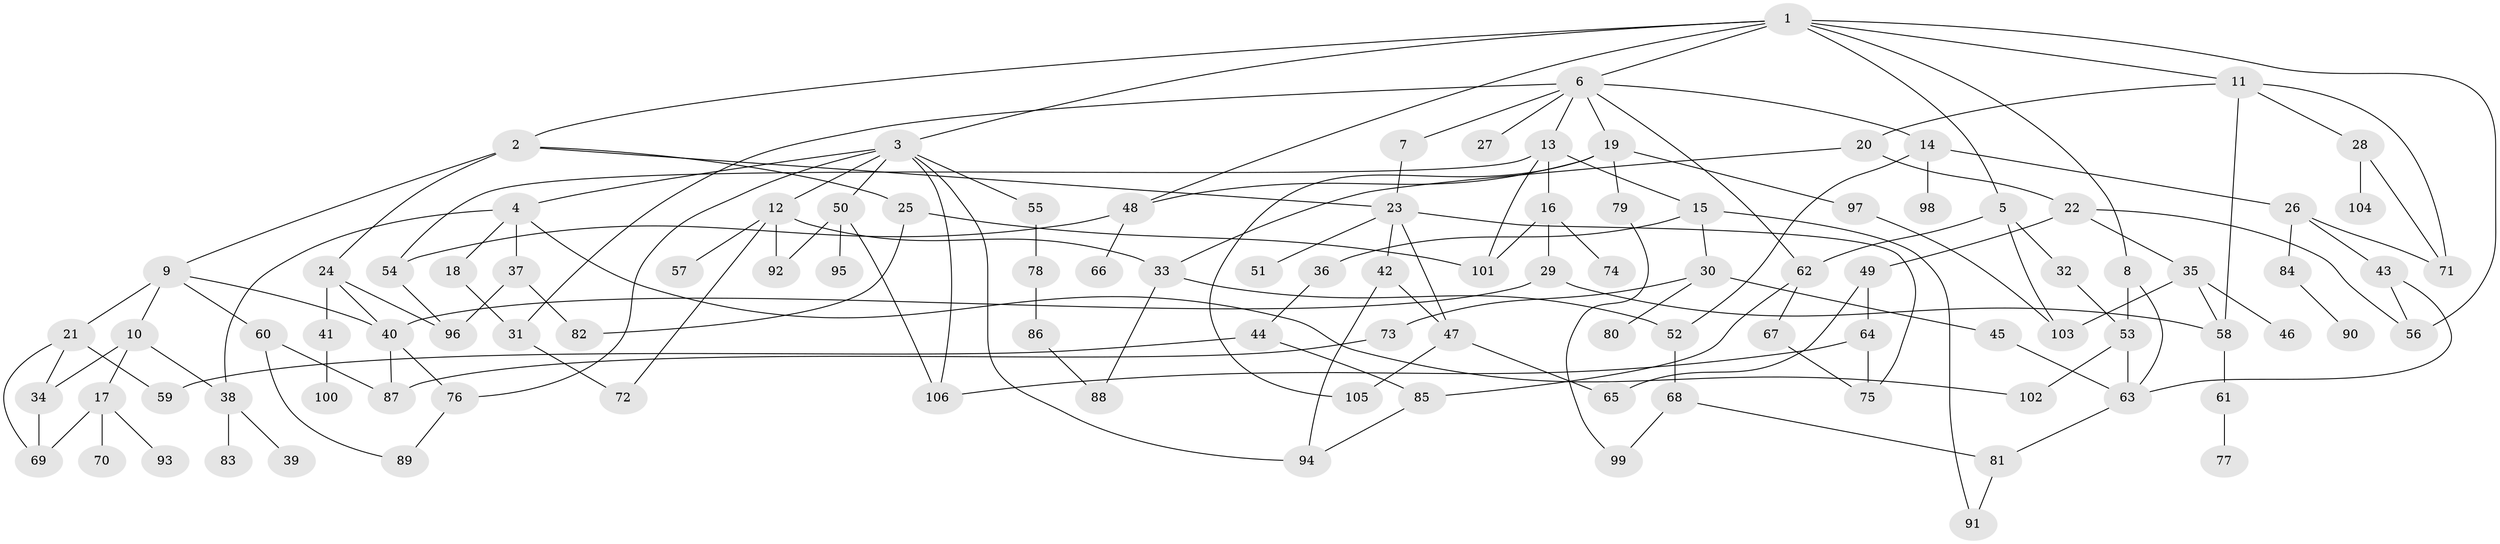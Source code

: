 // Generated by graph-tools (version 1.1) at 2025/10/02/27/25 16:10:54]
// undirected, 106 vertices, 157 edges
graph export_dot {
graph [start="1"]
  node [color=gray90,style=filled];
  1;
  2;
  3;
  4;
  5;
  6;
  7;
  8;
  9;
  10;
  11;
  12;
  13;
  14;
  15;
  16;
  17;
  18;
  19;
  20;
  21;
  22;
  23;
  24;
  25;
  26;
  27;
  28;
  29;
  30;
  31;
  32;
  33;
  34;
  35;
  36;
  37;
  38;
  39;
  40;
  41;
  42;
  43;
  44;
  45;
  46;
  47;
  48;
  49;
  50;
  51;
  52;
  53;
  54;
  55;
  56;
  57;
  58;
  59;
  60;
  61;
  62;
  63;
  64;
  65;
  66;
  67;
  68;
  69;
  70;
  71;
  72;
  73;
  74;
  75;
  76;
  77;
  78;
  79;
  80;
  81;
  82;
  83;
  84;
  85;
  86;
  87;
  88;
  89;
  90;
  91;
  92;
  93;
  94;
  95;
  96;
  97;
  98;
  99;
  100;
  101;
  102;
  103;
  104;
  105;
  106;
  1 -- 2;
  1 -- 3;
  1 -- 5;
  1 -- 6;
  1 -- 8;
  1 -- 11;
  1 -- 48;
  1 -- 56;
  2 -- 9;
  2 -- 23;
  2 -- 24;
  2 -- 25;
  3 -- 4;
  3 -- 12;
  3 -- 50;
  3 -- 55;
  3 -- 76;
  3 -- 106;
  3 -- 94;
  4 -- 18;
  4 -- 37;
  4 -- 38;
  4 -- 102;
  5 -- 32;
  5 -- 62;
  5 -- 103;
  6 -- 7;
  6 -- 13;
  6 -- 14;
  6 -- 19;
  6 -- 27;
  6 -- 62;
  6 -- 31;
  7 -- 23;
  8 -- 63;
  8 -- 53;
  9 -- 10;
  9 -- 21;
  9 -- 60;
  9 -- 40;
  10 -- 17;
  10 -- 38;
  10 -- 34;
  11 -- 20;
  11 -- 28;
  11 -- 71;
  11 -- 58;
  12 -- 57;
  12 -- 72;
  12 -- 92;
  12 -- 33;
  13 -- 15;
  13 -- 16;
  13 -- 101;
  13 -- 54;
  14 -- 26;
  14 -- 98;
  14 -- 52;
  15 -- 30;
  15 -- 36;
  15 -- 91;
  16 -- 29;
  16 -- 74;
  16 -- 101;
  17 -- 70;
  17 -- 93;
  17 -- 69;
  18 -- 31;
  19 -- 48;
  19 -- 79;
  19 -- 97;
  19 -- 105;
  20 -- 22;
  20 -- 33;
  21 -- 34;
  21 -- 59;
  21 -- 69;
  22 -- 35;
  22 -- 49;
  22 -- 56;
  23 -- 42;
  23 -- 51;
  23 -- 75;
  23 -- 47;
  24 -- 40;
  24 -- 41;
  24 -- 96;
  25 -- 101;
  25 -- 82;
  26 -- 43;
  26 -- 84;
  26 -- 71;
  28 -- 104;
  28 -- 71;
  29 -- 58;
  29 -- 40;
  30 -- 45;
  30 -- 73;
  30 -- 80;
  31 -- 72;
  32 -- 53;
  33 -- 52;
  33 -- 88;
  34 -- 69;
  35 -- 46;
  35 -- 58;
  35 -- 103;
  36 -- 44;
  37 -- 82;
  37 -- 96;
  38 -- 39;
  38 -- 83;
  40 -- 87;
  40 -- 76;
  41 -- 100;
  42 -- 47;
  42 -- 94;
  43 -- 63;
  43 -- 56;
  44 -- 85;
  44 -- 59;
  45 -- 63;
  47 -- 105;
  47 -- 65;
  48 -- 54;
  48 -- 66;
  49 -- 64;
  49 -- 65;
  50 -- 95;
  50 -- 92;
  50 -- 106;
  52 -- 68;
  53 -- 102;
  53 -- 63;
  54 -- 96;
  55 -- 78;
  58 -- 61;
  60 -- 89;
  60 -- 87;
  61 -- 77;
  62 -- 67;
  62 -- 85;
  63 -- 81;
  64 -- 106;
  64 -- 75;
  67 -- 75;
  68 -- 81;
  68 -- 99;
  73 -- 87;
  76 -- 89;
  78 -- 86;
  79 -- 99;
  81 -- 91;
  84 -- 90;
  85 -- 94;
  86 -- 88;
  97 -- 103;
}
